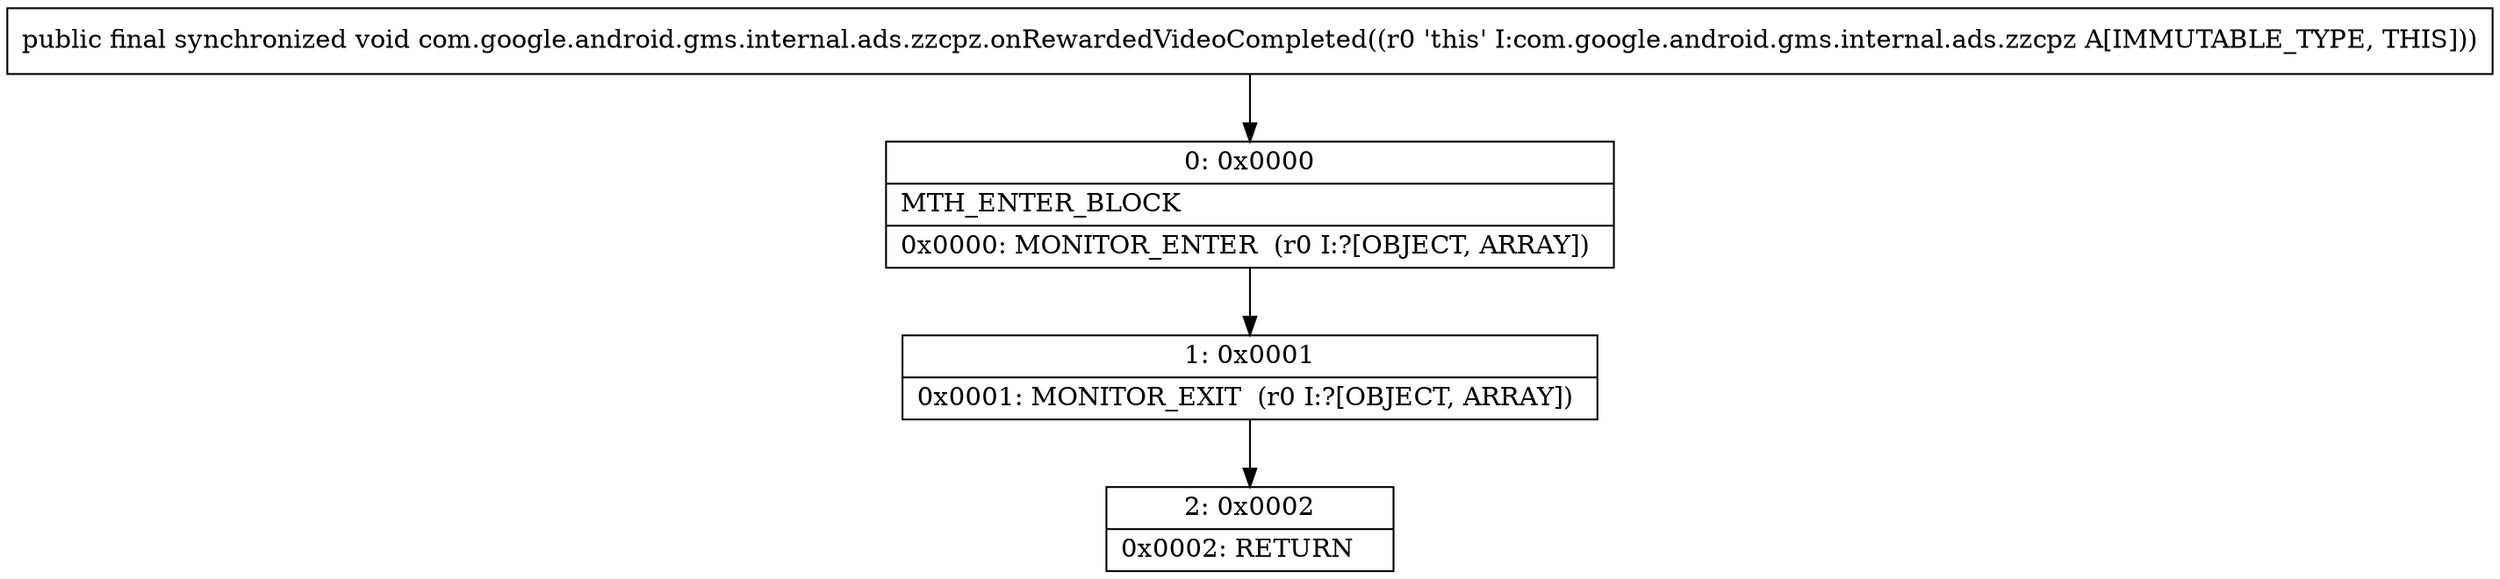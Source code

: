 digraph "CFG forcom.google.android.gms.internal.ads.zzcpz.onRewardedVideoCompleted()V" {
Node_0 [shape=record,label="{0\:\ 0x0000|MTH_ENTER_BLOCK\l|0x0000: MONITOR_ENTER  (r0 I:?[OBJECT, ARRAY]) \l}"];
Node_1 [shape=record,label="{1\:\ 0x0001|0x0001: MONITOR_EXIT  (r0 I:?[OBJECT, ARRAY]) \l}"];
Node_2 [shape=record,label="{2\:\ 0x0002|0x0002: RETURN   \l}"];
MethodNode[shape=record,label="{public final synchronized void com.google.android.gms.internal.ads.zzcpz.onRewardedVideoCompleted((r0 'this' I:com.google.android.gms.internal.ads.zzcpz A[IMMUTABLE_TYPE, THIS])) }"];
MethodNode -> Node_0;
Node_0 -> Node_1;
Node_1 -> Node_2;
}

